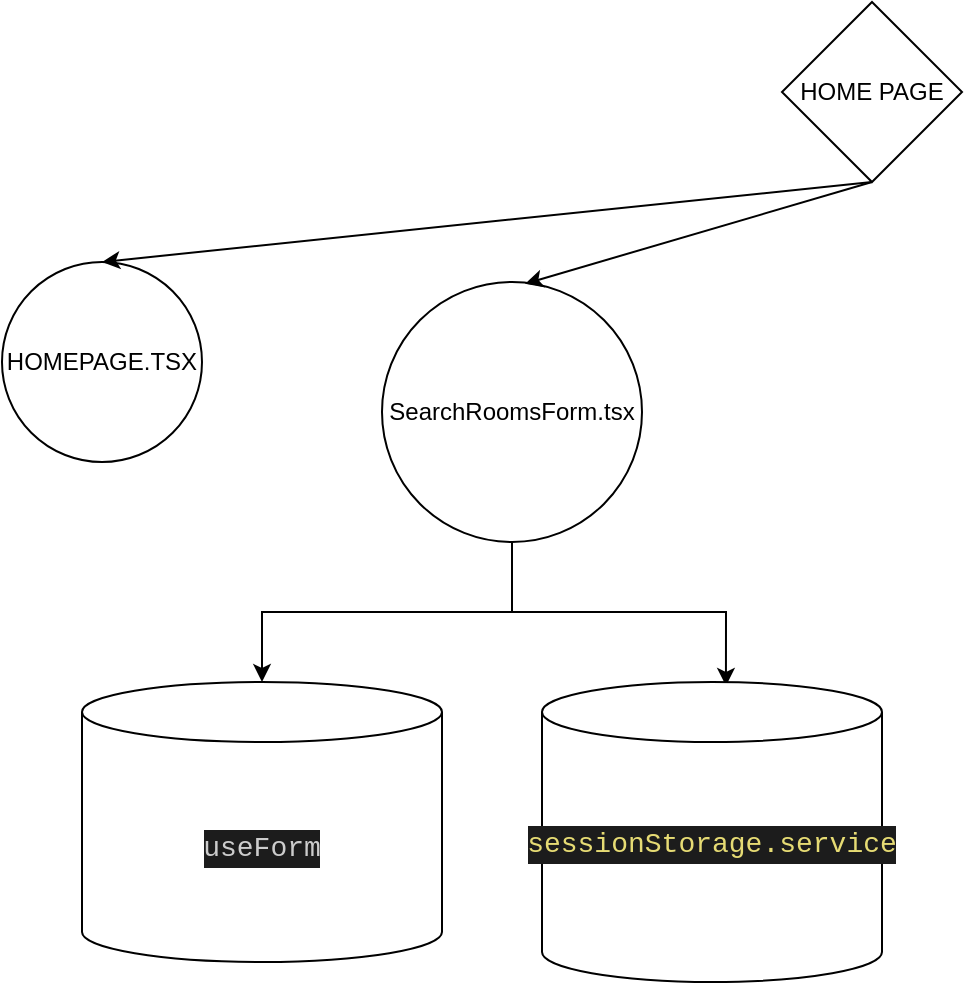<mxfile version="20.8.18" type="github">
  <diagram name="Page-1" id="lvcEOnlXKOD-ZdNS2Za4">
    <mxGraphModel dx="2214" dy="796" grid="1" gridSize="10" guides="1" tooltips="1" connect="1" arrows="1" fold="1" page="1" pageScale="1" pageWidth="827" pageHeight="1169" math="0" shadow="0">
      <root>
        <mxCell id="0" />
        <mxCell id="1" parent="0" />
        <mxCell id="4POSTGIkvzdAwCL8Lid4-1" value="HOME PAGE" style="rhombus;whiteSpace=wrap;html=1;" parent="1" vertex="1">
          <mxGeometry x="330" y="60" width="90" height="90" as="geometry" />
        </mxCell>
        <mxCell id="4POSTGIkvzdAwCL8Lid4-2" value="HOMEPAGE.TSX" style="ellipse;whiteSpace=wrap;html=1;aspect=fixed;" parent="1" vertex="1">
          <mxGeometry x="-60" y="190" width="100" height="100" as="geometry" />
        </mxCell>
        <mxCell id="4POSTGIkvzdAwCL8Lid4-3" value="" style="endArrow=classic;html=1;rounded=0;entryX=0.5;entryY=0;entryDx=0;entryDy=0;exitX=0.5;exitY=1;exitDx=0;exitDy=0;" parent="1" source="4POSTGIkvzdAwCL8Lid4-1" target="4POSTGIkvzdAwCL8Lid4-2" edge="1">
          <mxGeometry width="50" height="50" relative="1" as="geometry">
            <mxPoint x="390" y="430" as="sourcePoint" />
            <mxPoint x="440" y="380" as="targetPoint" />
          </mxGeometry>
        </mxCell>
        <mxCell id="4POSTGIkvzdAwCL8Lid4-8" style="edgeStyle=orthogonalEdgeStyle;rounded=0;orthogonalLoop=1;jettySize=auto;html=1;entryX=0.5;entryY=0;entryDx=0;entryDy=0;entryPerimeter=0;" parent="1" source="4POSTGIkvzdAwCL8Lid4-4" target="4POSTGIkvzdAwCL8Lid4-6" edge="1">
          <mxGeometry relative="1" as="geometry" />
        </mxCell>
        <mxCell id="4POSTGIkvzdAwCL8Lid4-9" style="edgeStyle=orthogonalEdgeStyle;rounded=0;orthogonalLoop=1;jettySize=auto;html=1;exitX=0.5;exitY=1;exitDx=0;exitDy=0;entryX=0.541;entryY=0.013;entryDx=0;entryDy=0;entryPerimeter=0;" parent="1" source="4POSTGIkvzdAwCL8Lid4-4" target="4POSTGIkvzdAwCL8Lid4-7" edge="1">
          <mxGeometry relative="1" as="geometry" />
        </mxCell>
        <mxCell id="4POSTGIkvzdAwCL8Lid4-4" value="SearchRoomsForm.tsx" style="ellipse;whiteSpace=wrap;html=1;aspect=fixed;" parent="1" vertex="1">
          <mxGeometry x="130" y="200" width="130" height="130" as="geometry" />
        </mxCell>
        <mxCell id="4POSTGIkvzdAwCL8Lid4-5" value="" style="endArrow=classic;html=1;rounded=0;entryX=0.55;entryY=0.007;entryDx=0;entryDy=0;entryPerimeter=0;exitX=0.5;exitY=1;exitDx=0;exitDy=0;" parent="1" source="4POSTGIkvzdAwCL8Lid4-1" target="4POSTGIkvzdAwCL8Lid4-4" edge="1">
          <mxGeometry width="50" height="50" relative="1" as="geometry">
            <mxPoint x="390" y="430" as="sourcePoint" />
            <mxPoint x="440" y="380" as="targetPoint" />
          </mxGeometry>
        </mxCell>
        <mxCell id="4POSTGIkvzdAwCL8Lid4-6" value="&lt;div style=&quot;color: rgb(204, 204, 204); background-color: rgb(28, 28, 28); font-family: Consolas, &amp;quot;Courier New&amp;quot;, monospace; font-size: 14px; line-height: 19px;&quot;&gt;useForm&lt;/div&gt;" style="shape=cylinder3;whiteSpace=wrap;html=1;boundedLbl=1;backgroundOutline=1;size=15;" parent="1" vertex="1">
          <mxGeometry x="-20" y="400" width="180" height="140" as="geometry" />
        </mxCell>
        <mxCell id="4POSTGIkvzdAwCL8Lid4-7" value="&#xa;&lt;div style=&quot;color: rgb(204, 204, 204); background-color: rgb(28, 28, 28); font-family: Consolas, &amp;quot;Courier New&amp;quot;, monospace; font-weight: normal; font-size: 14px; line-height: 19px;&quot;&gt;&lt;div&gt;&lt;span style=&quot;color: #e6db74;&quot;&gt;sessionStorage.service&lt;/span&gt;&lt;/div&gt;&lt;/div&gt;&#xa;&#xa;" style="shape=cylinder3;whiteSpace=wrap;html=1;boundedLbl=1;backgroundOutline=1;size=15;" parent="1" vertex="1">
          <mxGeometry x="210" y="400" width="170" height="150" as="geometry" />
        </mxCell>
      </root>
    </mxGraphModel>
  </diagram>
</mxfile>

